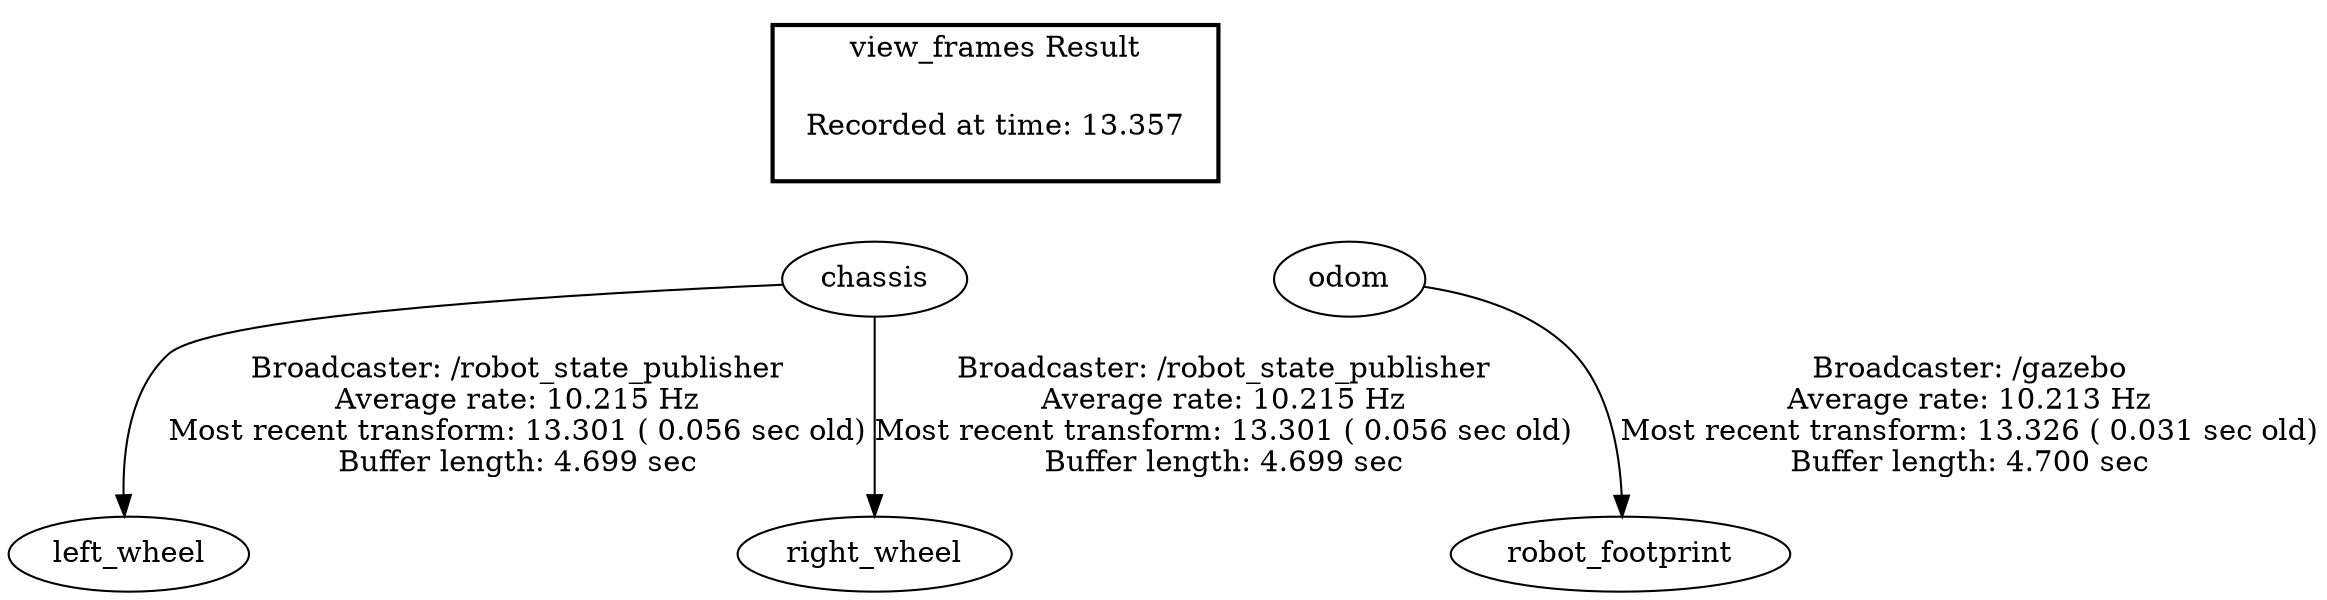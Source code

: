digraph G {
"chassis" -> "left_wheel"[label="Broadcaster: /robot_state_publisher\nAverage rate: 10.215 Hz\nMost recent transform: 13.301 ( 0.056 sec old)\nBuffer length: 4.699 sec\n"];
"chassis" -> "right_wheel"[label="Broadcaster: /robot_state_publisher\nAverage rate: 10.215 Hz\nMost recent transform: 13.301 ( 0.056 sec old)\nBuffer length: 4.699 sec\n"];
"odom" -> "robot_footprint"[label="Broadcaster: /gazebo\nAverage rate: 10.213 Hz\nMost recent transform: 13.326 ( 0.031 sec old)\nBuffer length: 4.700 sec\n"];
edge [style=invis];
 subgraph cluster_legend { style=bold; color=black; label ="view_frames Result";
"Recorded at time: 13.357"[ shape=plaintext ] ;
 }->"chassis";
edge [style=invis];
 subgraph cluster_legend { style=bold; color=black; label ="view_frames Result";
"Recorded at time: 13.357"[ shape=plaintext ] ;
 }->"odom";
}